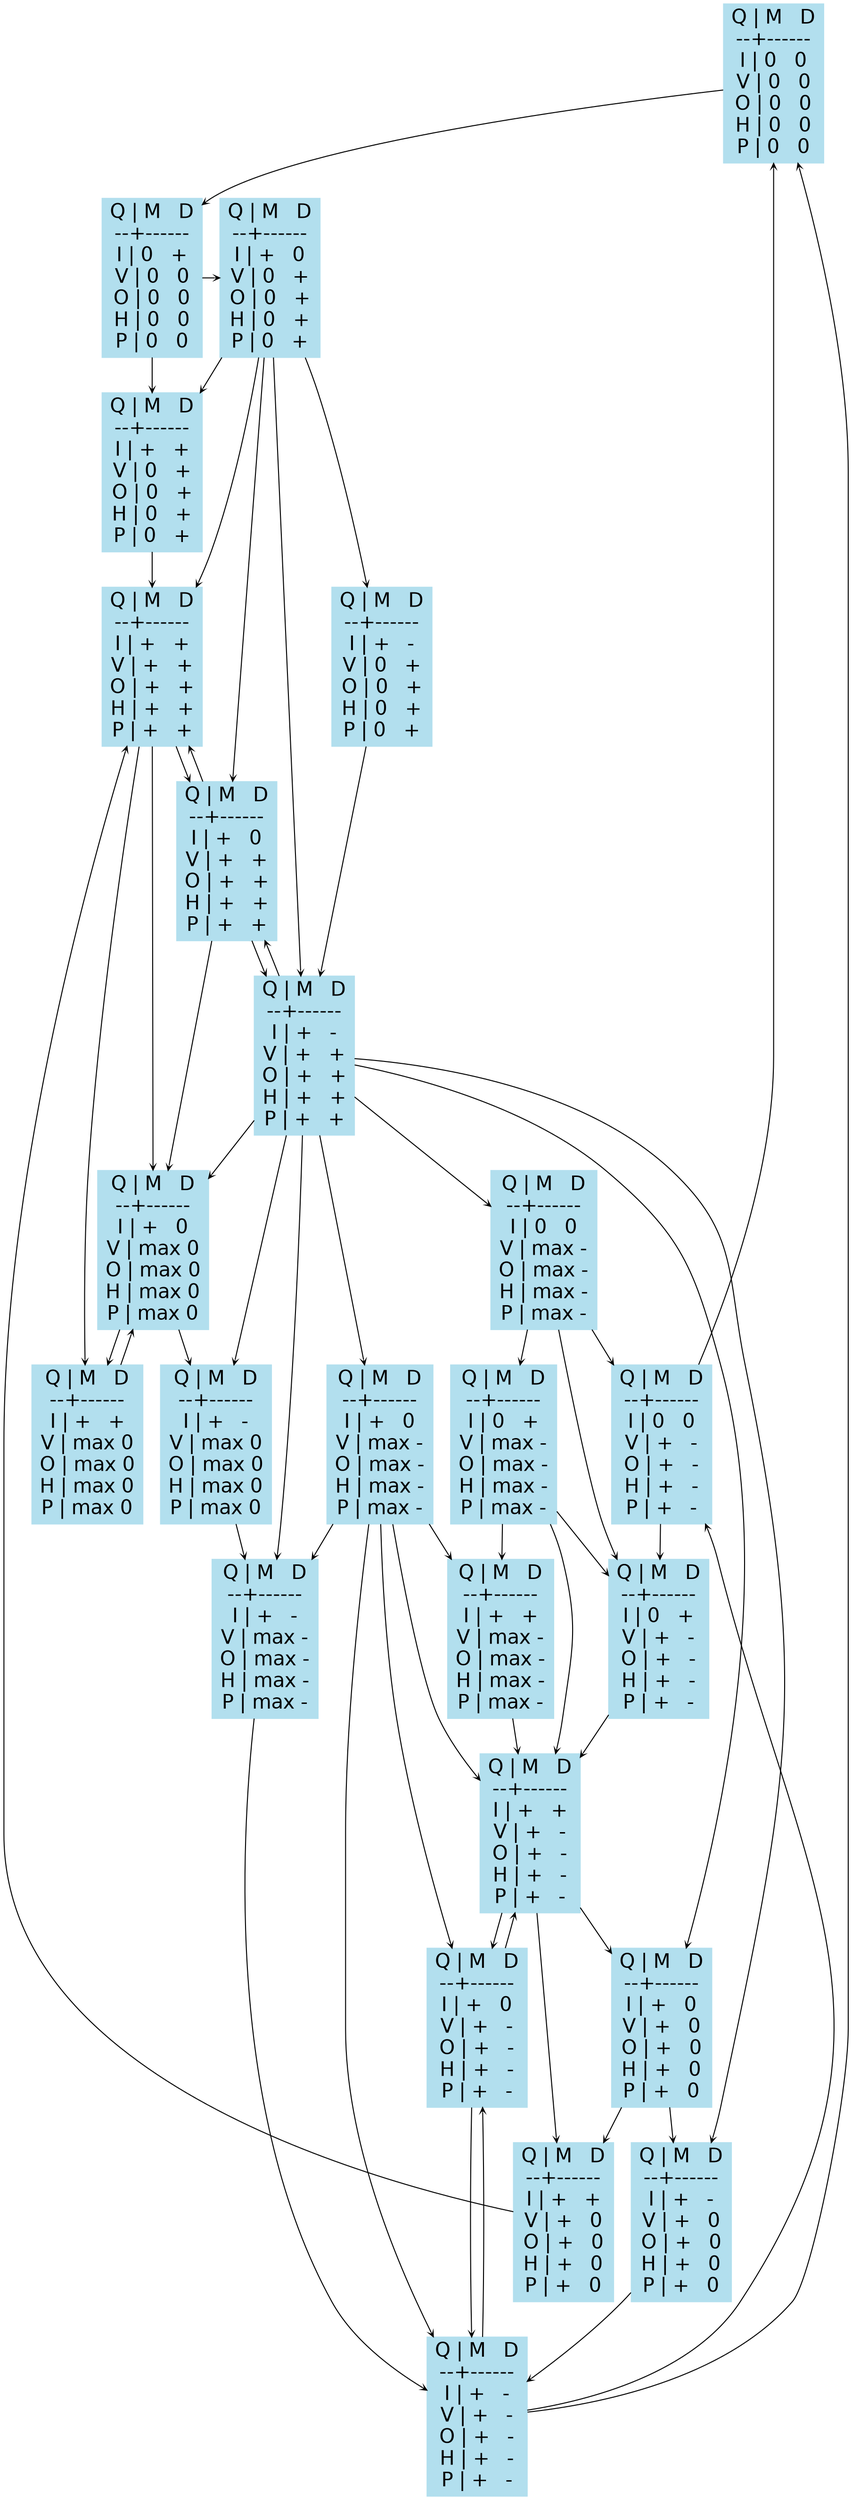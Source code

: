 digraph unix {
	node [color=lightblue2 fontname=Helvetica fontsize=20 height=0 shape=box style=filled width=0]
	edge [arrowhead=vee arrowsize=0.5 arrowtail=both]
	A [label="Q | M   D
--+------
I | 0   0
V | 0   0
O | 0   0
H | 0   0
P | 0   0
"]
	B [label="Q | M   D
--+------
I | 0   +
V | 0   0
O | 0   0
H | 0   0
P | 0   0
"]
	C [label="Q | M   D
--+------
I | 0   0
V | +   -
O | +   -
H | +   -
P | +   -
"]
	D [label="Q | M   D
--+------
I | 0   +
V | +   -
O | +   -
H | +   -
P | +   -
"]
	E [label="Q | M   D
--+------
I | 0   0
V | max -
O | max -
H | max -
P | max -
"]
	F [label="Q | M   D
--+------
I | 0   +
V | max -
O | max -
H | max -
P | max -
"]
	G [label="Q | M   D
--+------
I | +   -
V | 0   +
O | 0   +
H | 0   +
P | 0   +
"]
	H [label="Q | M   D
--+------
I | +   0
V | 0   +
O | 0   +
H | 0   +
P | 0   +
"]
	I [label="Q | M   D
--+------
I | +   +
V | 0   +
O | 0   +
H | 0   +
P | 0   +
"]
	J [label="Q | M   D
--+------
I | +   -
V | +   -
O | +   -
H | +   -
P | +   -
"]
	K [label="Q | M   D
--+------
I | +   -
V | +   0
O | +   0
H | +   0
P | +   0
"]
	L [label="Q | M   D
--+------
I | +   -
V | +   +
O | +   +
H | +   +
P | +   +
"]
	M [label="Q | M   D
--+------
I | +   0
V | +   -
O | +   -
H | +   -
P | +   -
"]
	N [label="Q | M   D
--+------
I | +   0
V | +   0
O | +   0
H | +   0
P | +   0
"]
	O [label="Q | M   D
--+------
I | +   0
V | +   +
O | +   +
H | +   +
P | +   +
"]
	P [label="Q | M   D
--+------
I | +   +
V | +   -
O | +   -
H | +   -
P | +   -
"]
	Q [label="Q | M   D
--+------
I | +   +
V | +   0
O | +   0
H | +   0
P | +   0
"]
	R [label="Q | M   D
--+------
I | +   +
V | +   +
O | +   +
H | +   +
P | +   +
"]
	S [label="Q | M   D
--+------
I | +   -
V | max -
O | max -
H | max -
P | max -
"]
	T [label="Q | M   D
--+------
I | +   -
V | max 0
O | max 0
H | max 0
P | max 0
"]
	U [label="Q | M   D
--+------
I | +   0
V | max -
O | max -
H | max -
P | max -
"]
	V [label="Q | M   D
--+------
I | +   0
V | max 0
O | max 0
H | max 0
P | max 0
"]
	W [label="Q | M   D
--+------
I | +   +
V | max -
O | max -
H | max -
P | max -
"]
	X [label="Q | M   D
--+------
I | +   +
V | max 0
O | max 0
H | max 0
P | max 0
"]
	L -> E
	H -> I
	L -> S
	O -> V
	G -> L
	K -> J
	S -> J
	D -> P
	E -> F
	L -> N
	B -> I
	U -> W
	P -> M
	R -> O
	U -> J
	I -> R
	H -> O
	H -> L
	A -> B
	L -> V
	T -> S
	J -> C
	J -> A
	F -> W
	H -> R
	N -> K
	R -> X
	C -> A
	X -> V
	E -> C
	L -> K
	N -> Q
	O -> L
	U -> S
	Q -> R
	F -> D
	P -> N
	M -> P
	U -> P
	H -> G
	L -> U
	O -> R
	U -> M
	E -> D
	V -> X
	L -> T
	C -> D
	L -> O
	R -> V
	M -> J
	W -> P
	F -> P
	J -> M
	V -> T
	P -> Q
	B -> H [constraint=false]
}
